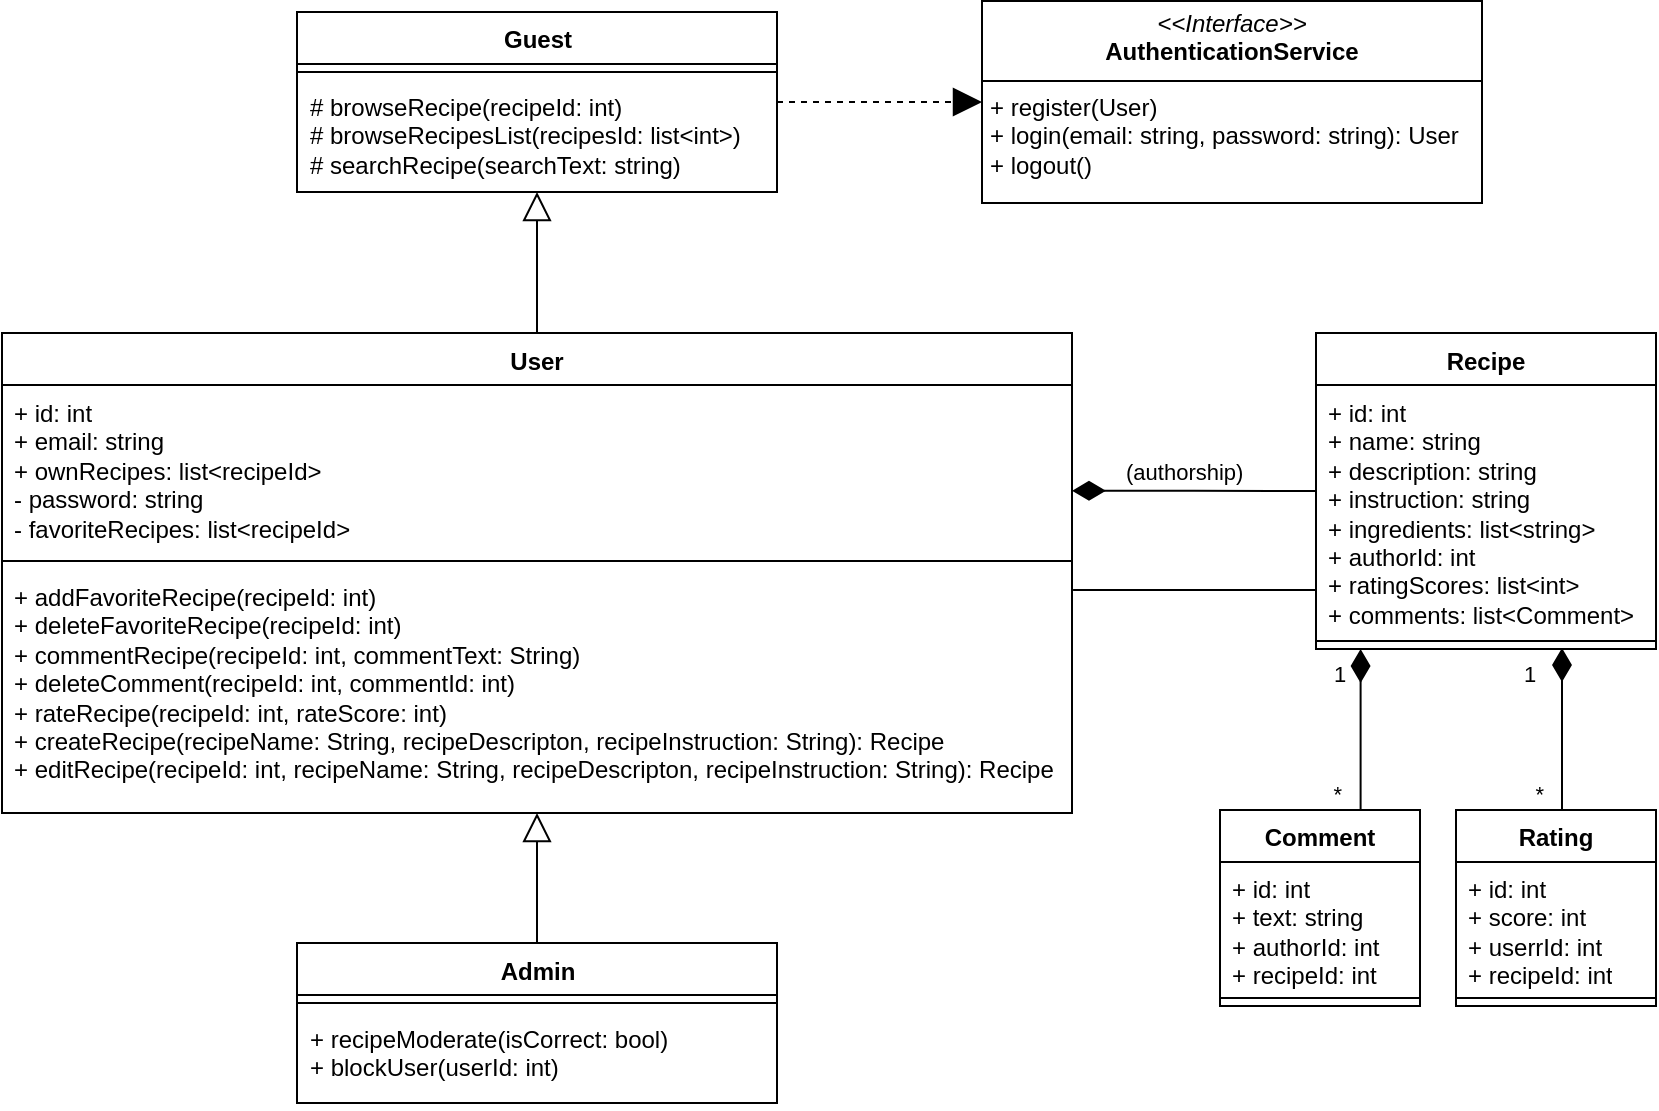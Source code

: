 <mxfile version="26.0.16">
  <diagram id="C5RBs43oDa-KdzZeNtuy" name="Page-1">
    <mxGraphModel dx="1067" dy="740" grid="1" gridSize="10" guides="1" tooltips="1" connect="1" arrows="1" fold="1" page="1" pageScale="1" pageWidth="827" pageHeight="1169" math="0" shadow="0">
      <root>
        <mxCell id="WIyWlLk6GJQsqaUBKTNV-0" />
        <mxCell id="WIyWlLk6GJQsqaUBKTNV-1" parent="WIyWlLk6GJQsqaUBKTNV-0" />
        <mxCell id="BFSpF9VayfbNB3OxnIwD-4" value="User" style="swimlane;fontStyle=1;align=center;verticalAlign=top;childLayout=stackLayout;horizontal=1;startSize=26;horizontalStack=0;resizeParent=1;resizeParentMax=0;resizeLast=0;collapsible=1;marginBottom=0;whiteSpace=wrap;html=1;" vertex="1" parent="WIyWlLk6GJQsqaUBKTNV-1">
          <mxGeometry y="171.5" width="535" height="240" as="geometry" />
        </mxCell>
        <mxCell id="BFSpF9VayfbNB3OxnIwD-5" value="&lt;div&gt;+ id: int&lt;/div&gt;&lt;div&gt;+ email: string&lt;/div&gt;&lt;div&gt;+ ownRecipes: list&amp;lt;recipeId&amp;gt;&lt;/div&gt;&lt;div&gt;- password: string&lt;/div&gt;&lt;div&gt;- favoriteRecipes: list&amp;lt;recipeId&amp;gt;&lt;/div&gt;" style="text;strokeColor=none;fillColor=none;align=left;verticalAlign=top;spacingLeft=4;spacingRight=4;overflow=hidden;rotatable=0;points=[[0,0.5],[1,0.5]];portConstraint=eastwest;whiteSpace=wrap;html=1;" vertex="1" parent="BFSpF9VayfbNB3OxnIwD-4">
          <mxGeometry y="26" width="535" height="84" as="geometry" />
        </mxCell>
        <mxCell id="BFSpF9VayfbNB3OxnIwD-6" value="" style="line;strokeWidth=1;fillColor=none;align=left;verticalAlign=middle;spacingTop=-1;spacingLeft=3;spacingRight=3;rotatable=0;labelPosition=right;points=[];portConstraint=eastwest;strokeColor=inherit;" vertex="1" parent="BFSpF9VayfbNB3OxnIwD-4">
          <mxGeometry y="110" width="535" height="8" as="geometry" />
        </mxCell>
        <mxCell id="BFSpF9VayfbNB3OxnIwD-7" value="&lt;div&gt;+ addFavoriteRecipe(recipeId: int)&lt;/div&gt;&lt;div&gt;+ deleteFavoriteRecipe(recipeId: int)&lt;/div&gt;&lt;div&gt;+ commentRecipe(recipeId: int, commentText: String)&lt;/div&gt;&lt;div&gt;+ deleteComment(recipeId: int, commentId: int)&lt;/div&gt;&lt;div&gt;+ rateRecipe(recipeId: int, rateScore: int)&lt;/div&gt;&lt;div&gt;+ createRecipe(recipeName: String, recipeDescripton, recipeInstruction: String): Recipe&lt;/div&gt;&lt;div&gt;+ editRecipe(recipeId: int, recipeName: String, recipeDescripton, recipeInstruction: String): Recipe&lt;div&gt;&lt;br&gt;&lt;/div&gt;&lt;/div&gt;" style="text;strokeColor=none;fillColor=none;align=left;verticalAlign=top;spacingLeft=4;spacingRight=4;overflow=hidden;rotatable=0;points=[[0,0.5],[1,0.5]];portConstraint=eastwest;whiteSpace=wrap;html=1;" vertex="1" parent="BFSpF9VayfbNB3OxnIwD-4">
          <mxGeometry y="118" width="535" height="122" as="geometry" />
        </mxCell>
        <mxCell id="BFSpF9VayfbNB3OxnIwD-8" value="Admin" style="swimlane;fontStyle=1;align=center;verticalAlign=top;childLayout=stackLayout;horizontal=1;startSize=26;horizontalStack=0;resizeParent=1;resizeParentMax=0;resizeLast=0;collapsible=1;marginBottom=0;whiteSpace=wrap;html=1;" vertex="1" parent="WIyWlLk6GJQsqaUBKTNV-1">
          <mxGeometry x="147.5" y="476.5" width="240" height="80" as="geometry" />
        </mxCell>
        <mxCell id="BFSpF9VayfbNB3OxnIwD-10" value="" style="line;strokeWidth=1;fillColor=none;align=left;verticalAlign=middle;spacingTop=-1;spacingLeft=3;spacingRight=3;rotatable=0;labelPosition=right;points=[];portConstraint=eastwest;strokeColor=inherit;" vertex="1" parent="BFSpF9VayfbNB3OxnIwD-8">
          <mxGeometry y="26" width="240" height="8" as="geometry" />
        </mxCell>
        <mxCell id="BFSpF9VayfbNB3OxnIwD-11" value="&lt;div&gt;+ recipeModerate(isCorrect: bool)&lt;/div&gt;&lt;div&gt;+ blockUser(userId: int)&lt;/div&gt;" style="text;strokeColor=none;fillColor=none;align=left;verticalAlign=top;spacingLeft=4;spacingRight=4;overflow=hidden;rotatable=0;points=[[0,0.5],[1,0.5]];portConstraint=eastwest;whiteSpace=wrap;html=1;" vertex="1" parent="BFSpF9VayfbNB3OxnIwD-8">
          <mxGeometry y="34" width="240" height="46" as="geometry" />
        </mxCell>
        <mxCell id="BFSpF9VayfbNB3OxnIwD-12" value="" style="endArrow=block;endFill=0;endSize=12;html=1;rounded=0;" edge="1" parent="WIyWlLk6GJQsqaUBKTNV-1" source="BFSpF9VayfbNB3OxnIwD-4" target="BFSpF9VayfbNB3OxnIwD-15">
          <mxGeometry width="160" relative="1" as="geometry">
            <mxPoint x="195" y="231.5" as="sourcePoint" />
            <mxPoint x="155" y="31.5" as="targetPoint" />
          </mxGeometry>
        </mxCell>
        <mxCell id="BFSpF9VayfbNB3OxnIwD-13" value="" style="endArrow=block;endFill=0;endSize=12;html=1;rounded=0;" edge="1" parent="WIyWlLk6GJQsqaUBKTNV-1" source="BFSpF9VayfbNB3OxnIwD-8" target="BFSpF9VayfbNB3OxnIwD-4">
          <mxGeometry width="160" relative="1" as="geometry">
            <mxPoint x="715" y="361.5" as="sourcePoint" />
            <mxPoint x="525" y="361.5" as="targetPoint" />
          </mxGeometry>
        </mxCell>
        <mxCell id="BFSpF9VayfbNB3OxnIwD-15" value="Guest" style="swimlane;fontStyle=1;align=center;verticalAlign=top;childLayout=stackLayout;horizontal=1;startSize=26;horizontalStack=0;resizeParent=1;resizeParentMax=0;resizeLast=0;collapsible=1;marginBottom=0;whiteSpace=wrap;html=1;" vertex="1" parent="WIyWlLk6GJQsqaUBKTNV-1">
          <mxGeometry x="147.5" y="11" width="240" height="90" as="geometry" />
        </mxCell>
        <mxCell id="BFSpF9VayfbNB3OxnIwD-17" value="" style="line;strokeWidth=1;fillColor=none;align=left;verticalAlign=middle;spacingTop=-1;spacingLeft=3;spacingRight=3;rotatable=0;labelPosition=right;points=[];portConstraint=eastwest;strokeColor=inherit;" vertex="1" parent="BFSpF9VayfbNB3OxnIwD-15">
          <mxGeometry y="26" width="240" height="8" as="geometry" />
        </mxCell>
        <mxCell id="BFSpF9VayfbNB3OxnIwD-18" value="&lt;div&gt;# browseRecipe(recipeId: int)&lt;/div&gt;&lt;div&gt;# browseRecipesList(recipesId: list&amp;lt;int&amp;gt;)&lt;/div&gt;&lt;div&gt;# searchRecipe(searchText: string)&lt;/div&gt;" style="text;strokeColor=none;fillColor=none;align=left;verticalAlign=top;spacingLeft=4;spacingRight=4;overflow=hidden;rotatable=0;points=[[0,0.5],[1,0.5]];portConstraint=eastwest;whiteSpace=wrap;html=1;" vertex="1" parent="BFSpF9VayfbNB3OxnIwD-15">
          <mxGeometry y="34" width="240" height="56" as="geometry" />
        </mxCell>
        <mxCell id="BFSpF9VayfbNB3OxnIwD-19" value="&lt;p style=&quot;margin:0px;margin-top:4px;text-align:center;&quot;&gt;&lt;i&gt;&amp;lt;&amp;lt;Interface&amp;gt;&amp;gt;&lt;/i&gt;&lt;br&gt;&lt;b&gt;AuthenticationService&lt;/b&gt;&lt;/p&gt;&lt;hr size=&quot;1&quot; style=&quot;border-style:solid;&quot;&gt;&lt;p style=&quot;margin:0px;margin-left:4px;&quot;&gt;+ register(User)&lt;br&gt;+ login(email: string, password: string): User&lt;/p&gt;&lt;p style=&quot;margin:0px;margin-left:4px;&quot;&gt;+ logout()&lt;/p&gt;&lt;div&gt;&lt;br&gt;&lt;/div&gt;&lt;div&gt;&lt;br&gt;&lt;/div&gt;" style="verticalAlign=top;align=left;overflow=fill;html=1;whiteSpace=wrap;" vertex="1" parent="WIyWlLk6GJQsqaUBKTNV-1">
          <mxGeometry x="490" y="5.5" width="250" height="101" as="geometry" />
        </mxCell>
        <mxCell id="BFSpF9VayfbNB3OxnIwD-20" value="" style="endArrow=block;dashed=1;endFill=1;endSize=12;html=1;rounded=0;" edge="1" parent="WIyWlLk6GJQsqaUBKTNV-1" source="BFSpF9VayfbNB3OxnIwD-15" target="BFSpF9VayfbNB3OxnIwD-19">
          <mxGeometry width="160" relative="1" as="geometry">
            <mxPoint x="384" y="181.5" as="sourcePoint" />
            <mxPoint x="544" y="181.5" as="targetPoint" />
          </mxGeometry>
        </mxCell>
        <mxCell id="BFSpF9VayfbNB3OxnIwD-25" value="Recipe" style="swimlane;fontStyle=1;align=center;verticalAlign=top;childLayout=stackLayout;horizontal=1;startSize=26;horizontalStack=0;resizeParent=1;resizeParentMax=0;resizeLast=0;collapsible=1;marginBottom=0;whiteSpace=wrap;html=1;" vertex="1" parent="WIyWlLk6GJQsqaUBKTNV-1">
          <mxGeometry x="657" y="171.5" width="170" height="158" as="geometry" />
        </mxCell>
        <mxCell id="BFSpF9VayfbNB3OxnIwD-26" value="&lt;div&gt;+ id: int&lt;/div&gt;&lt;div&gt;+ name: string&lt;/div&gt;&lt;div&gt;+ description: string&lt;/div&gt;&lt;div&gt;+ instruction: string&lt;/div&gt;&lt;div&gt;+ ingredients: list&amp;lt;string&amp;gt;&lt;/div&gt;&lt;div&gt;+ authorId: int&lt;/div&gt;&lt;div&gt;+ ratingScores: list&amp;lt;int&amp;gt;&lt;/div&gt;&lt;div&gt;+ comments: list&amp;lt;Comment&amp;gt;&lt;/div&gt;" style="text;strokeColor=none;fillColor=none;align=left;verticalAlign=top;spacingLeft=4;spacingRight=4;overflow=hidden;rotatable=0;points=[[0,0.5],[1,0.5]];portConstraint=eastwest;whiteSpace=wrap;html=1;" vertex="1" parent="BFSpF9VayfbNB3OxnIwD-25">
          <mxGeometry y="26" width="170" height="124" as="geometry" />
        </mxCell>
        <mxCell id="BFSpF9VayfbNB3OxnIwD-27" value="" style="line;strokeWidth=1;fillColor=none;align=left;verticalAlign=middle;spacingTop=-1;spacingLeft=3;spacingRight=3;rotatable=0;labelPosition=right;points=[];portConstraint=eastwest;strokeColor=inherit;" vertex="1" parent="BFSpF9VayfbNB3OxnIwD-25">
          <mxGeometry y="150" width="170" height="8" as="geometry" />
        </mxCell>
        <mxCell id="BFSpF9VayfbNB3OxnIwD-29" value="Comment" style="swimlane;fontStyle=1;align=center;verticalAlign=top;childLayout=stackLayout;horizontal=1;startSize=26;horizontalStack=0;resizeParent=1;resizeParentMax=0;resizeLast=0;collapsible=1;marginBottom=0;whiteSpace=wrap;html=1;" vertex="1" parent="WIyWlLk6GJQsqaUBKTNV-1">
          <mxGeometry x="609" y="410" width="100" height="98" as="geometry" />
        </mxCell>
        <mxCell id="BFSpF9VayfbNB3OxnIwD-30" value="&lt;div&gt;+ id: int&lt;/div&gt;&lt;div&gt;+ text: string&lt;/div&gt;&lt;div&gt;+ authorId: int&lt;/div&gt;&lt;div&gt;+ recipeId: int&lt;/div&gt;" style="text;strokeColor=none;fillColor=none;align=left;verticalAlign=top;spacingLeft=4;spacingRight=4;overflow=hidden;rotatable=0;points=[[0,0.5],[1,0.5]];portConstraint=eastwest;whiteSpace=wrap;html=1;" vertex="1" parent="BFSpF9VayfbNB3OxnIwD-29">
          <mxGeometry y="26" width="100" height="64" as="geometry" />
        </mxCell>
        <mxCell id="BFSpF9VayfbNB3OxnIwD-31" value="" style="line;strokeWidth=1;fillColor=none;align=left;verticalAlign=middle;spacingTop=-1;spacingLeft=3;spacingRight=3;rotatable=0;labelPosition=right;points=[];portConstraint=eastwest;strokeColor=inherit;" vertex="1" parent="BFSpF9VayfbNB3OxnIwD-29">
          <mxGeometry y="90" width="100" height="8" as="geometry" />
        </mxCell>
        <mxCell id="BFSpF9VayfbNB3OxnIwD-32" value="&lt;div&gt;Rating&lt;/div&gt;" style="swimlane;fontStyle=1;align=center;verticalAlign=top;childLayout=stackLayout;horizontal=1;startSize=26;horizontalStack=0;resizeParent=1;resizeParentMax=0;resizeLast=0;collapsible=1;marginBottom=0;whiteSpace=wrap;html=1;" vertex="1" parent="WIyWlLk6GJQsqaUBKTNV-1">
          <mxGeometry x="727" y="410" width="100" height="98" as="geometry" />
        </mxCell>
        <mxCell id="BFSpF9VayfbNB3OxnIwD-33" value="&lt;div&gt;+ id: int&lt;/div&gt;&lt;div&gt;+ score: int&lt;/div&gt;&lt;div&gt;+ userrId: int&lt;/div&gt;&lt;div&gt;+ recipeId: int&lt;/div&gt;" style="text;strokeColor=none;fillColor=none;align=left;verticalAlign=top;spacingLeft=4;spacingRight=4;overflow=hidden;rotatable=0;points=[[0,0.5],[1,0.5]];portConstraint=eastwest;whiteSpace=wrap;html=1;" vertex="1" parent="BFSpF9VayfbNB3OxnIwD-32">
          <mxGeometry y="26" width="100" height="64" as="geometry" />
        </mxCell>
        <mxCell id="BFSpF9VayfbNB3OxnIwD-34" value="" style="line;strokeWidth=1;fillColor=none;align=left;verticalAlign=middle;spacingTop=-1;spacingLeft=3;spacingRight=3;rotatable=0;labelPosition=right;points=[];portConstraint=eastwest;strokeColor=inherit;" vertex="1" parent="BFSpF9VayfbNB3OxnIwD-32">
          <mxGeometry y="90" width="100" height="8" as="geometry" />
        </mxCell>
        <mxCell id="BFSpF9VayfbNB3OxnIwD-37" value="(&lt;span lang=&quot;en&quot; class=&quot;Y2IQFc&quot;&gt;authorship&lt;/span&gt;)" style="endArrow=none;html=1;endSize=12;startArrow=diamondThin;startSize=14;startFill=1;edgeStyle=orthogonalEdgeStyle;align=left;verticalAlign=bottom;rounded=0;exitX=1;exitY=0.63;exitDx=0;exitDy=0;exitPerimeter=0;" edge="1" parent="WIyWlLk6GJQsqaUBKTNV-1" source="BFSpF9VayfbNB3OxnIwD-5" target="BFSpF9VayfbNB3OxnIwD-25">
          <mxGeometry x="-0.591" relative="1" as="geometry">
            <mxPoint x="670" y="390" as="sourcePoint" />
            <mxPoint x="510" y="390" as="targetPoint" />
            <mxPoint as="offset" />
          </mxGeometry>
        </mxCell>
        <mxCell id="BFSpF9VayfbNB3OxnIwD-41" value="" style="endArrow=none;html=1;edgeStyle=orthogonalEdgeStyle;rounded=0;entryX=0.703;entryY=0.004;entryDx=0;entryDy=0;entryPerimeter=0;startArrow=diamondThin;startFill=1;strokeWidth=1;startSize=14;" edge="1" parent="WIyWlLk6GJQsqaUBKTNV-1" source="BFSpF9VayfbNB3OxnIwD-25" target="BFSpF9VayfbNB3OxnIwD-29">
          <mxGeometry relative="1" as="geometry">
            <mxPoint x="679" y="330" as="sourcePoint" />
            <mxPoint x="650" y="550" as="targetPoint" />
            <Array as="points">
              <mxPoint x="679" y="370" />
            </Array>
          </mxGeometry>
        </mxCell>
        <mxCell id="BFSpF9VayfbNB3OxnIwD-42" value="1" style="edgeLabel;resizable=0;html=1;align=left;verticalAlign=bottom;" connectable="0" vertex="1" parent="BFSpF9VayfbNB3OxnIwD-41">
          <mxGeometry x="-1" relative="1" as="geometry">
            <mxPoint x="-15" y="21" as="offset" />
          </mxGeometry>
        </mxCell>
        <mxCell id="BFSpF9VayfbNB3OxnIwD-43" value="*" style="edgeLabel;resizable=0;html=1;align=right;verticalAlign=bottom;" connectable="0" vertex="1" parent="BFSpF9VayfbNB3OxnIwD-41">
          <mxGeometry x="1" relative="1" as="geometry">
            <mxPoint x="-9" as="offset" />
          </mxGeometry>
        </mxCell>
        <mxCell id="BFSpF9VayfbNB3OxnIwD-46" value="" style="endArrow=none;html=1;edgeStyle=orthogonalEdgeStyle;rounded=0;exitX=1.001;exitY=0.931;exitDx=0;exitDy=0;exitPerimeter=0;" edge="1" parent="WIyWlLk6GJQsqaUBKTNV-1">
          <mxGeometry relative="1" as="geometry">
            <mxPoint x="535.535" y="300.004" as="sourcePoint" />
            <mxPoint x="657" y="300.006" as="targetPoint" />
            <Array as="points">
              <mxPoint x="630" y="300.3" />
              <mxPoint x="630" y="300.3" />
            </Array>
          </mxGeometry>
        </mxCell>
        <mxCell id="BFSpF9VayfbNB3OxnIwD-49" value="" style="endArrow=none;html=1;edgeStyle=orthogonalEdgeStyle;rounded=0;entryX=0.53;entryY=0.003;entryDx=0;entryDy=0;entryPerimeter=0;startArrow=diamondThin;startFill=1;startSize=14;" edge="1" parent="WIyWlLk6GJQsqaUBKTNV-1" target="BFSpF9VayfbNB3OxnIwD-32">
          <mxGeometry relative="1" as="geometry">
            <mxPoint x="780" y="329" as="sourcePoint" />
            <mxPoint x="689" y="420" as="targetPoint" />
            <Array as="points">
              <mxPoint x="780" y="329" />
            </Array>
          </mxGeometry>
        </mxCell>
        <mxCell id="BFSpF9VayfbNB3OxnIwD-50" value="1" style="edgeLabel;resizable=0;html=1;align=left;verticalAlign=bottom;" connectable="0" vertex="1" parent="BFSpF9VayfbNB3OxnIwD-49">
          <mxGeometry x="-1" relative="1" as="geometry">
            <mxPoint x="-21" y="21" as="offset" />
          </mxGeometry>
        </mxCell>
        <mxCell id="BFSpF9VayfbNB3OxnIwD-51" value="*" style="edgeLabel;resizable=0;html=1;align=right;verticalAlign=bottom;" connectable="0" vertex="1" parent="BFSpF9VayfbNB3OxnIwD-49">
          <mxGeometry x="1" relative="1" as="geometry">
            <mxPoint x="-9" as="offset" />
          </mxGeometry>
        </mxCell>
      </root>
    </mxGraphModel>
  </diagram>
</mxfile>
